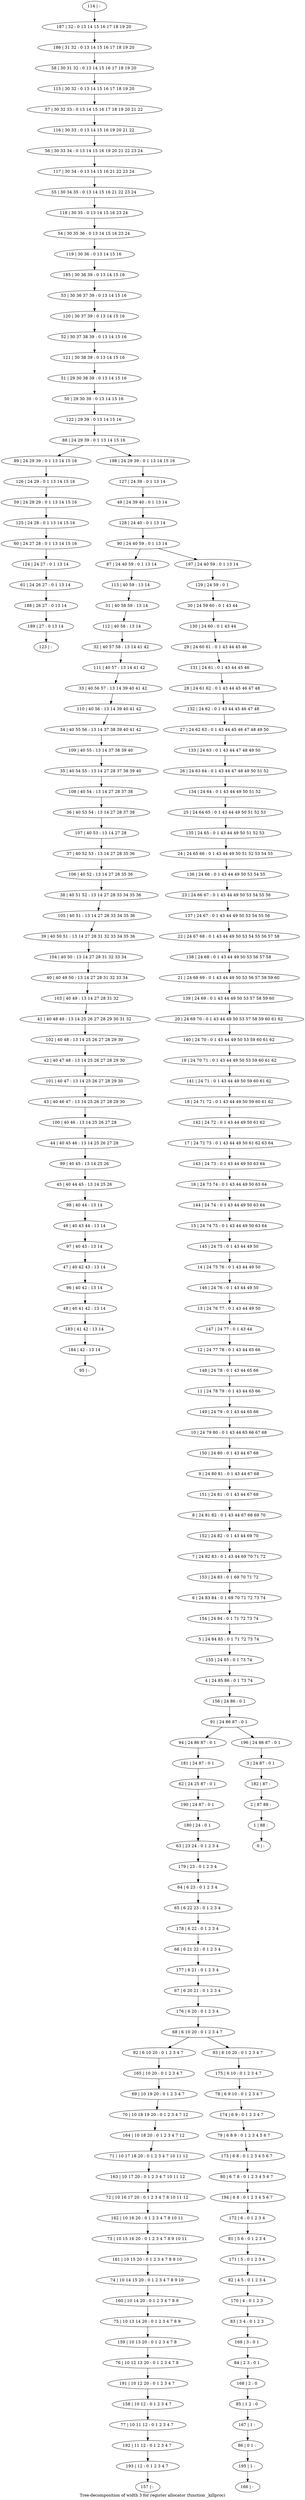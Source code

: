 digraph G {
graph [label="Tree-decomposition of width 3 for register allocator (function _killproc)"]
0[label="0 | : "];
1[label="1 | 88 : "];
2[label="2 | 87 88 : "];
3[label="3 | 24 87 : 0 1 "];
4[label="4 | 24 85 86 : 0 1 73 74 "];
5[label="5 | 24 84 85 : 0 1 71 72 73 74 "];
6[label="6 | 24 83 84 : 0 1 69 70 71 72 73 74 "];
7[label="7 | 24 82 83 : 0 1 43 44 69 70 71 72 "];
8[label="8 | 24 81 82 : 0 1 43 44 67 68 69 70 "];
9[label="9 | 24 80 81 : 0 1 43 44 67 68 "];
10[label="10 | 24 79 80 : 0 1 43 44 65 66 67 68 "];
11[label="11 | 24 78 79 : 0 1 43 44 65 66 "];
12[label="12 | 24 77 78 : 0 1 43 44 65 66 "];
13[label="13 | 24 76 77 : 0 1 43 44 49 50 "];
14[label="14 | 24 75 76 : 0 1 43 44 49 50 "];
15[label="15 | 24 74 75 : 0 1 43 44 49 50 63 64 "];
16[label="16 | 24 73 74 : 0 1 43 44 49 50 63 64 "];
17[label="17 | 24 72 73 : 0 1 43 44 49 50 61 62 63 64 "];
18[label="18 | 24 71 72 : 0 1 43 44 49 50 59 60 61 62 "];
19[label="19 | 24 70 71 : 0 1 43 44 49 50 53 59 60 61 62 "];
20[label="20 | 24 69 70 : 0 1 43 44 49 50 53 57 58 59 60 61 62 "];
21[label="21 | 24 68 69 : 0 1 43 44 49 50 53 56 57 58 59 60 "];
22[label="22 | 24 67 68 : 0 1 43 44 49 50 53 54 55 56 57 58 "];
23[label="23 | 24 66 67 : 0 1 43 44 49 50 53 54 55 56 "];
24[label="24 | 24 65 66 : 0 1 43 44 49 50 51 52 53 54 55 "];
25[label="25 | 24 64 65 : 0 1 43 44 49 50 51 52 53 "];
26[label="26 | 24 63 64 : 0 1 43 44 47 48 49 50 51 52 "];
27[label="27 | 24 62 63 : 0 1 43 44 45 46 47 48 49 50 "];
28[label="28 | 24 61 62 : 0 1 43 44 45 46 47 48 "];
29[label="29 | 24 60 61 : 0 1 43 44 45 46 "];
30[label="30 | 24 59 60 : 0 1 43 44 "];
31[label="31 | 40 58 59 : 13 14 "];
32[label="32 | 40 57 58 : 13 14 41 42 "];
33[label="33 | 40 56 57 : 13 14 39 40 41 42 "];
34[label="34 | 40 55 56 : 13 14 37 38 39 40 41 42 "];
35[label="35 | 40 54 55 : 13 14 27 28 37 38 39 40 "];
36[label="36 | 40 53 54 : 13 14 27 28 37 38 "];
37[label="37 | 40 52 53 : 13 14 27 28 35 36 "];
38[label="38 | 40 51 52 : 13 14 27 28 33 34 35 36 "];
39[label="39 | 40 50 51 : 13 14 27 28 31 32 33 34 35 36 "];
40[label="40 | 40 49 50 : 13 14 27 28 31 32 33 34 "];
41[label="41 | 40 48 49 : 13 14 25 26 27 28 29 30 31 32 "];
42[label="42 | 40 47 48 : 13 14 25 26 27 28 29 30 "];
43[label="43 | 40 46 47 : 13 14 25 26 27 28 29 30 "];
44[label="44 | 40 45 46 : 13 14 25 26 27 28 "];
45[label="45 | 40 44 45 : 13 14 25 26 "];
46[label="46 | 40 43 44 : 13 14 "];
47[label="47 | 40 42 43 : 13 14 "];
48[label="48 | 40 41 42 : 13 14 "];
49[label="49 | 24 39 40 : 0 1 13 14 "];
50[label="50 | 29 30 39 : 0 13 14 15 16 "];
51[label="51 | 29 30 38 39 : 0 13 14 15 16 "];
52[label="52 | 30 37 38 39 : 0 13 14 15 16 "];
53[label="53 | 30 36 37 39 : 0 13 14 15 16 "];
54[label="54 | 30 35 36 : 0 13 14 15 16 23 24 "];
55[label="55 | 30 34 35 : 0 13 14 15 16 21 22 23 24 "];
56[label="56 | 30 33 34 : 0 13 14 15 16 19 20 21 22 23 24 "];
57[label="57 | 30 32 33 : 0 13 14 15 16 17 18 19 20 21 22 "];
58[label="58 | 30 31 32 : 0 13 14 15 16 17 18 19 20 "];
59[label="59 | 24 28 29 : 0 1 13 14 15 16 "];
60[label="60 | 24 27 28 : 0 1 13 14 15 16 "];
61[label="61 | 24 26 27 : 0 1 13 14 "];
62[label="62 | 24 25 87 : 0 1 "];
63[label="63 | 23 24 : 0 1 2 3 4 "];
64[label="64 | 6 23 : 0 1 2 3 4 "];
65[label="65 | 6 22 23 : 0 1 2 3 4 "];
66[label="66 | 6 21 22 : 0 1 2 3 4 "];
67[label="67 | 6 20 21 : 0 1 2 3 4 "];
68[label="68 | 6 10 20 : 0 1 2 3 4 7 "];
69[label="69 | 10 19 20 : 0 1 2 3 4 7 "];
70[label="70 | 10 18 19 20 : 0 1 2 3 4 7 12 "];
71[label="71 | 10 17 18 20 : 0 1 2 3 4 7 10 11 12 "];
72[label="72 | 10 16 17 20 : 0 1 2 3 4 7 8 10 11 12 "];
73[label="73 | 10 15 16 20 : 0 1 2 3 4 7 8 9 10 11 "];
74[label="74 | 10 14 15 20 : 0 1 2 3 4 7 8 9 10 "];
75[label="75 | 10 13 14 20 : 0 1 2 3 4 7 8 9 "];
76[label="76 | 10 12 13 20 : 0 1 2 3 4 7 8 "];
77[label="77 | 10 11 12 : 0 1 2 3 4 7 "];
78[label="78 | 6 9 10 : 0 1 2 3 4 7 "];
79[label="79 | 6 8 9 : 0 1 2 3 4 5 6 7 "];
80[label="80 | 6 7 8 : 0 1 2 3 4 5 6 7 "];
81[label="81 | 5 6 : 0 1 2 3 4 "];
82[label="82 | 4 5 : 0 1 2 3 4 "];
83[label="83 | 3 4 : 0 1 2 3 "];
84[label="84 | 2 3 : 0 1 "];
85[label="85 | 1 2 : 0 "];
86[label="86 | 0 1 : "];
87[label="87 | 24 40 59 : 0 1 13 14 "];
88[label="88 | 24 29 39 : 0 1 13 14 15 16 "];
89[label="89 | 24 29 39 : 0 1 13 14 15 16 "];
90[label="90 | 24 40 59 : 0 1 13 14 "];
91[label="91 | 24 86 87 : 0 1 "];
92[label="92 | 6 10 20 : 0 1 2 3 4 7 "];
93[label="93 | 6 10 20 : 0 1 2 3 4 7 "];
94[label="94 | 24 86 87 : 0 1 "];
95[label="95 | : "];
96[label="96 | 40 42 : 13 14 "];
97[label="97 | 40 43 : 13 14 "];
98[label="98 | 40 44 : 13 14 "];
99[label="99 | 40 45 : 13 14 25 26 "];
100[label="100 | 40 46 : 13 14 25 26 27 28 "];
101[label="101 | 40 47 : 13 14 25 26 27 28 29 30 "];
102[label="102 | 40 48 : 13 14 25 26 27 28 29 30 "];
103[label="103 | 40 49 : 13 14 27 28 31 32 "];
104[label="104 | 40 50 : 13 14 27 28 31 32 33 34 "];
105[label="105 | 40 51 : 13 14 27 28 33 34 35 36 "];
106[label="106 | 40 52 : 13 14 27 28 35 36 "];
107[label="107 | 40 53 : 13 14 27 28 "];
108[label="108 | 40 54 : 13 14 27 28 37 38 "];
109[label="109 | 40 55 : 13 14 37 38 39 40 "];
110[label="110 | 40 56 : 13 14 39 40 41 42 "];
111[label="111 | 40 57 : 13 14 41 42 "];
112[label="112 | 40 58 : 13 14 "];
113[label="113 | 40 59 : 13 14 "];
114[label="114 | : "];
115[label="115 | 30 32 : 0 13 14 15 16 17 18 19 20 "];
116[label="116 | 30 33 : 0 13 14 15 16 19 20 21 22 "];
117[label="117 | 30 34 : 0 13 14 15 16 21 22 23 24 "];
118[label="118 | 30 35 : 0 13 14 15 16 23 24 "];
119[label="119 | 30 36 : 0 13 14 15 16 "];
120[label="120 | 30 37 39 : 0 13 14 15 16 "];
121[label="121 | 30 38 39 : 0 13 14 15 16 "];
122[label="122 | 29 39 : 0 13 14 15 16 "];
123[label="123 | : "];
124[label="124 | 24 27 : 0 1 13 14 "];
125[label="125 | 24 28 : 0 1 13 14 15 16 "];
126[label="126 | 24 29 : 0 1 13 14 15 16 "];
127[label="127 | 24 39 : 0 1 13 14 "];
128[label="128 | 24 40 : 0 1 13 14 "];
129[label="129 | 24 59 : 0 1 "];
130[label="130 | 24 60 : 0 1 43 44 "];
131[label="131 | 24 61 : 0 1 43 44 45 46 "];
132[label="132 | 24 62 : 0 1 43 44 45 46 47 48 "];
133[label="133 | 24 63 : 0 1 43 44 47 48 49 50 "];
134[label="134 | 24 64 : 0 1 43 44 49 50 51 52 "];
135[label="135 | 24 65 : 0 1 43 44 49 50 51 52 53 "];
136[label="136 | 24 66 : 0 1 43 44 49 50 53 54 55 "];
137[label="137 | 24 67 : 0 1 43 44 49 50 53 54 55 56 "];
138[label="138 | 24 68 : 0 1 43 44 49 50 53 56 57 58 "];
139[label="139 | 24 69 : 0 1 43 44 49 50 53 57 58 59 60 "];
140[label="140 | 24 70 : 0 1 43 44 49 50 53 59 60 61 62 "];
141[label="141 | 24 71 : 0 1 43 44 49 50 59 60 61 62 "];
142[label="142 | 24 72 : 0 1 43 44 49 50 61 62 "];
143[label="143 | 24 73 : 0 1 43 44 49 50 63 64 "];
144[label="144 | 24 74 : 0 1 43 44 49 50 63 64 "];
145[label="145 | 24 75 : 0 1 43 44 49 50 "];
146[label="146 | 24 76 : 0 1 43 44 49 50 "];
147[label="147 | 24 77 : 0 1 43 44 "];
148[label="148 | 24 78 : 0 1 43 44 65 66 "];
149[label="149 | 24 79 : 0 1 43 44 65 66 "];
150[label="150 | 24 80 : 0 1 43 44 67 68 "];
151[label="151 | 24 81 : 0 1 43 44 67 68 "];
152[label="152 | 24 82 : 0 1 43 44 69 70 "];
153[label="153 | 24 83 : 0 1 69 70 71 72 "];
154[label="154 | 24 84 : 0 1 71 72 73 74 "];
155[label="155 | 24 85 : 0 1 73 74 "];
156[label="156 | 24 86 : 0 1 "];
157[label="157 | : "];
158[label="158 | 10 12 : 0 1 2 3 4 7 "];
159[label="159 | 10 13 20 : 0 1 2 3 4 7 8 "];
160[label="160 | 10 14 20 : 0 1 2 3 4 7 8 9 "];
161[label="161 | 10 15 20 : 0 1 2 3 4 7 8 9 10 "];
162[label="162 | 10 16 20 : 0 1 2 3 4 7 8 10 11 "];
163[label="163 | 10 17 20 : 0 1 2 3 4 7 10 11 12 "];
164[label="164 | 10 18 20 : 0 1 2 3 4 7 12 "];
165[label="165 | 10 20 : 0 1 2 3 4 7 "];
166[label="166 | : "];
167[label="167 | 1 : "];
168[label="168 | 2 : 0 "];
169[label="169 | 3 : 0 1 "];
170[label="170 | 4 : 0 1 2 3 "];
171[label="171 | 5 : 0 1 2 3 4 "];
172[label="172 | 6 : 0 1 2 3 4 "];
173[label="173 | 6 8 : 0 1 2 3 4 5 6 7 "];
174[label="174 | 6 9 : 0 1 2 3 4 7 "];
175[label="175 | 6 10 : 0 1 2 3 4 7 "];
176[label="176 | 6 20 : 0 1 2 3 4 "];
177[label="177 | 6 21 : 0 1 2 3 4 "];
178[label="178 | 6 22 : 0 1 2 3 4 "];
179[label="179 | 23 : 0 1 2 3 4 "];
180[label="180 | 24 : 0 1 "];
181[label="181 | 24 87 : 0 1 "];
182[label="182 | 87 : "];
183[label="183 | 41 42 : 13 14 "];
184[label="184 | 42 : 13 14 "];
185[label="185 | 30 36 39 : 0 13 14 15 16 "];
186[label="186 | 31 32 : 0 13 14 15 16 17 18 19 20 "];
187[label="187 | 32 : 0 13 14 15 16 17 18 19 20 "];
188[label="188 | 26 27 : 0 13 14 "];
189[label="189 | 27 : 0 13 14 "];
190[label="190 | 24 87 : 0 1 "];
191[label="191 | 10 12 20 : 0 1 2 3 4 7 "];
192[label="192 | 11 12 : 0 1 2 3 4 7 "];
193[label="193 | 12 : 0 1 2 3 4 7 "];
194[label="194 | 6 8 : 0 1 2 3 4 5 6 7 "];
195[label="195 | 1 : "];
196[label="196 | 24 86 87 : 0 1 "];
197[label="197 | 24 40 59 : 0 1 13 14 "];
198[label="198 | 24 29 39 : 0 1 13 14 15 16 "];
64->65 ;
69->70 ;
68->92 ;
68->93 ;
96->48 ;
47->96 ;
97->47 ;
46->97 ;
98->46 ;
45->98 ;
99->45 ;
44->99 ;
100->44 ;
43->100 ;
101->43 ;
42->101 ;
102->42 ;
41->102 ;
103->41 ;
40->103 ;
104->40 ;
39->104 ;
105->39 ;
38->105 ;
106->38 ;
37->106 ;
107->37 ;
36->107 ;
108->36 ;
35->108 ;
109->35 ;
34->109 ;
110->34 ;
33->110 ;
111->33 ;
32->111 ;
112->32 ;
31->112 ;
113->31 ;
87->113 ;
124->61 ;
60->124 ;
125->60 ;
59->125 ;
126->59 ;
89->126 ;
158->77 ;
159->76 ;
75->159 ;
160->75 ;
74->160 ;
161->74 ;
73->161 ;
162->73 ;
72->162 ;
163->72 ;
71->163 ;
164->71 ;
70->164 ;
165->69 ;
92->165 ;
167->86 ;
85->167 ;
168->85 ;
84->168 ;
169->84 ;
83->169 ;
170->83 ;
82->170 ;
171->82 ;
81->171 ;
172->81 ;
173->80 ;
79->173 ;
174->79 ;
78->174 ;
175->78 ;
93->175 ;
176->68 ;
67->176 ;
177->67 ;
66->177 ;
178->66 ;
65->178 ;
179->64 ;
63->179 ;
180->63 ;
181->62 ;
94->181 ;
48->183 ;
184->95 ;
183->184 ;
61->188 ;
189->123 ;
188->189 ;
190->180 ;
62->190 ;
191->158 ;
76->191 ;
77->192 ;
193->157 ;
192->193 ;
194->172 ;
80->194 ;
195->166 ;
86->195 ;
114->187 ;
187->186 ;
186->58 ;
58->115 ;
115->57 ;
57->116 ;
116->56 ;
56->117 ;
117->55 ;
55->118 ;
118->54 ;
54->119 ;
119->185 ;
185->53 ;
53->120 ;
120->52 ;
52->121 ;
121->51 ;
51->50 ;
50->122 ;
122->88 ;
127->49 ;
49->128 ;
128->90 ;
129->30 ;
30->130 ;
130->29 ;
29->131 ;
131->28 ;
28->132 ;
132->27 ;
27->133 ;
133->26 ;
26->134 ;
134->25 ;
25->135 ;
135->24 ;
24->136 ;
136->23 ;
23->137 ;
137->22 ;
22->138 ;
138->21 ;
21->139 ;
139->20 ;
20->140 ;
140->19 ;
19->141 ;
141->18 ;
18->142 ;
142->17 ;
17->143 ;
143->16 ;
16->144 ;
144->15 ;
15->145 ;
145->14 ;
14->146 ;
146->13 ;
13->147 ;
147->12 ;
12->148 ;
148->11 ;
11->149 ;
149->10 ;
10->150 ;
150->9 ;
9->151 ;
151->8 ;
8->152 ;
152->7 ;
7->153 ;
153->6 ;
6->154 ;
154->5 ;
5->155 ;
155->4 ;
4->156 ;
156->91 ;
3->182 ;
182->2 ;
2->1 ;
1->0 ;
196->3 ;
197->129 ;
198->127 ;
91->94 ;
91->196 ;
90->87 ;
90->197 ;
88->89 ;
88->198 ;
}
